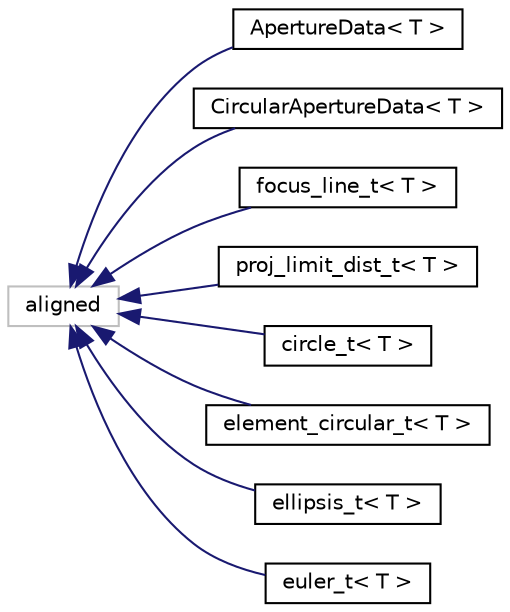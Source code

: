 digraph "Graphical Class Hierarchy"
{
 // LATEX_PDF_SIZE
  edge [fontname="Helvetica",fontsize="10",labelfontname="Helvetica",labelfontsize="10"];
  node [fontname="Helvetica",fontsize="10",shape=record];
  rankdir="LR";
  Node0 [label="aligned",height=0.2,width=0.4,color="grey75", fillcolor="white", style="filled",tooltip=" "];
  Node0 -> Node1 [dir="back",color="midnightblue",fontsize="10",style="solid",fontname="Helvetica"];
  Node1 [label="ApertureData\< T \>",height=0.2,width=0.4,color="black", fillcolor="white", style="filled",URL="$d9/d73/classfnm_1_1ApertureData.html",tooltip="ApertureData structure."];
  Node0 -> Node2 [dir="back",color="midnightblue",fontsize="10",style="solid",fontname="Helvetica"];
  Node2 [label="CircularApertureData\< T \>",height=0.2,width=0.4,color="black", fillcolor="white", style="filled",URL="$d6/da4/structfnm_1_1CircularApertureData.html",tooltip=" "];
  Node0 -> Node3 [dir="back",color="midnightblue",fontsize="10",style="solid",fontname="Helvetica"];
  Node3 [label="focus_line_t\< T \>",height=0.2,width=0.4,color="black", fillcolor="white", style="filled",URL="$d5/d56/classsofus_1_1focus__line__t.html",tooltip=" "];
  Node0 -> Node4 [dir="back",color="midnightblue",fontsize="10",style="solid",fontname="Helvetica"];
  Node4 [label="proj_limit_dist_t\< T \>",height=0.2,width=0.4,color="black", fillcolor="white", style="filled",URL="$d9/d01/structsofus_1_1proj__limit__dist__t.html",tooltip=" "];
  Node0 -> Node5 [dir="back",color="midnightblue",fontsize="10",style="solid",fontname="Helvetica"];
  Node5 [label="circle_t\< T \>",height=0.2,width=0.4,color="black", fillcolor="white", style="filled",URL="$d5/d6c/structsps_1_1circle__t.html",tooltip=" "];
  Node0 -> Node6 [dir="back",color="midnightblue",fontsize="10",style="solid",fontname="Helvetica"];
  Node6 [label="element_circular_t\< T \>",height=0.2,width=0.4,color="black", fillcolor="white", style="filled",URL="$d3/d2d/structsps_1_1element__circular__t.html",tooltip=" "];
  Node0 -> Node7 [dir="back",color="midnightblue",fontsize="10",style="solid",fontname="Helvetica"];
  Node7 [label="ellipsis_t\< T \>",height=0.2,width=0.4,color="black", fillcolor="white", style="filled",URL="$d3/ddc/structsps_1_1ellipsis__t.html",tooltip=" "];
  Node0 -> Node8 [dir="back",color="midnightblue",fontsize="10",style="solid",fontname="Helvetica"];
  Node8 [label="euler_t\< T \>",height=0.2,width=0.4,color="black", fillcolor="white", style="filled",URL="$d7/d85/structsps_1_1euler__t.html",tooltip="Euler angles."];
}
